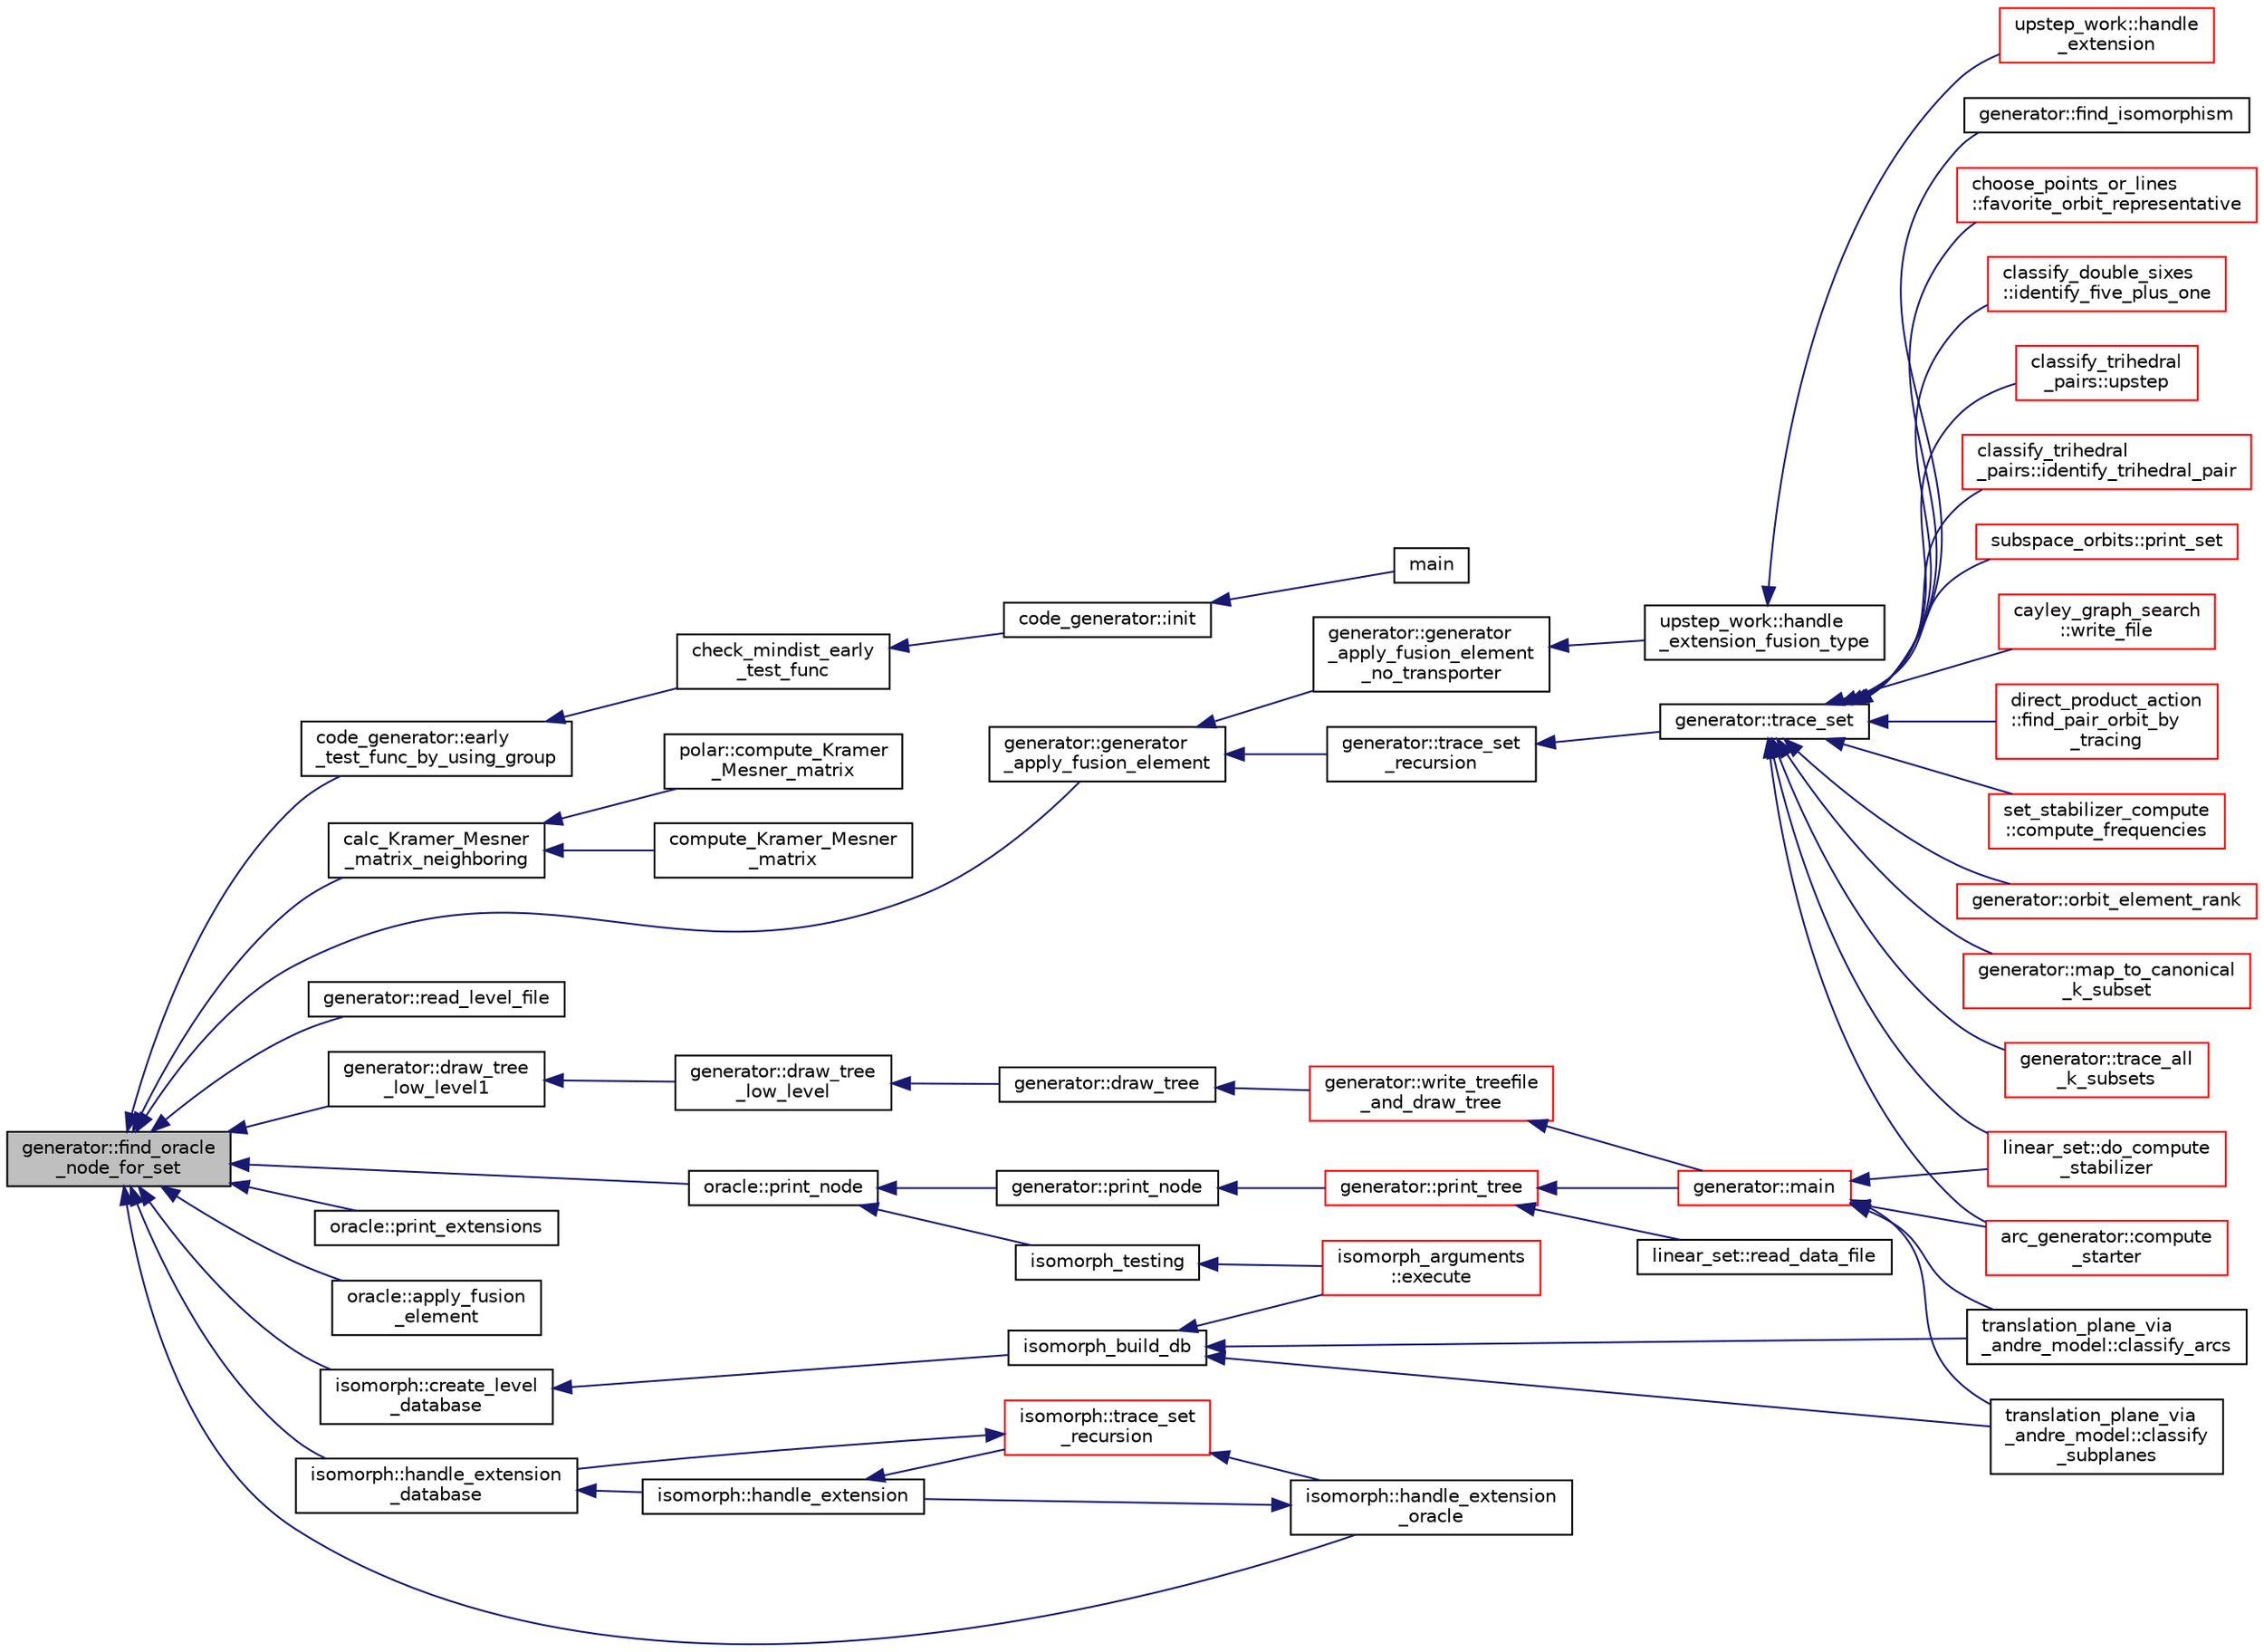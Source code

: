 digraph "generator::find_oracle_node_for_set"
{
  edge [fontname="Helvetica",fontsize="10",labelfontname="Helvetica",labelfontsize="10"];
  node [fontname="Helvetica",fontsize="10",shape=record];
  rankdir="LR";
  Node8081 [label="generator::find_oracle\l_node_for_set",height=0.2,width=0.4,color="black", fillcolor="grey75", style="filled", fontcolor="black"];
  Node8081 -> Node8082 [dir="back",color="midnightblue",fontsize="10",style="solid",fontname="Helvetica"];
  Node8082 [label="code_generator::early\l_test_func_by_using_group",height=0.2,width=0.4,color="black", fillcolor="white", style="filled",URL="$db/d37/classcode__generator.html#a96a6170f5b9a905203ae4d8717750854"];
  Node8082 -> Node8083 [dir="back",color="midnightblue",fontsize="10",style="solid",fontname="Helvetica"];
  Node8083 [label="check_mindist_early\l_test_func",height=0.2,width=0.4,color="black", fillcolor="white", style="filled",URL="$d2/d11/codes_8h.html#a17bf777333c5e6dcb107d8de7ceffe5d"];
  Node8083 -> Node8084 [dir="back",color="midnightblue",fontsize="10",style="solid",fontname="Helvetica"];
  Node8084 [label="code_generator::init",height=0.2,width=0.4,color="black", fillcolor="white", style="filled",URL="$db/d37/classcode__generator.html#acfaa1e8badf6f30255203f499b130af8"];
  Node8084 -> Node8085 [dir="back",color="midnightblue",fontsize="10",style="solid",fontname="Helvetica"];
  Node8085 [label="main",height=0.2,width=0.4,color="black", fillcolor="white", style="filled",URL="$d4/d4f/codes_8_c.html#a217dbf8b442f20279ea00b898af96f52"];
  Node8081 -> Node8086 [dir="back",color="midnightblue",fontsize="10",style="solid",fontname="Helvetica"];
  Node8086 [label="calc_Kramer_Mesner\l_matrix_neighboring",height=0.2,width=0.4,color="black", fillcolor="white", style="filled",URL="$d3/dfb/discreta__global_8_c.html#a6b625d682466fc26907c21e23a378cf8"];
  Node8086 -> Node8087 [dir="back",color="midnightblue",fontsize="10",style="solid",fontname="Helvetica"];
  Node8087 [label="polar::compute_Kramer\l_Mesner_matrix",height=0.2,width=0.4,color="black", fillcolor="white", style="filled",URL="$da/d1c/classpolar.html#ad558a87988ec31179ccfde947e490381"];
  Node8086 -> Node8088 [dir="back",color="midnightblue",fontsize="10",style="solid",fontname="Helvetica"];
  Node8088 [label="compute_Kramer_Mesner\l_matrix",height=0.2,width=0.4,color="black", fillcolor="white", style="filled",URL="$d3/dfb/discreta__global_8_c.html#a549beed551d022bee89ffa9f959ec9fb"];
  Node8081 -> Node8089 [dir="back",color="midnightblue",fontsize="10",style="solid",fontname="Helvetica"];
  Node8089 [label="generator::draw_tree\l_low_level1",height=0.2,width=0.4,color="black", fillcolor="white", style="filled",URL="$d7/d73/classgenerator.html#a05c91a8f773c25fbad2e806201d5f0d3"];
  Node8089 -> Node8090 [dir="back",color="midnightblue",fontsize="10",style="solid",fontname="Helvetica"];
  Node8090 [label="generator::draw_tree\l_low_level",height=0.2,width=0.4,color="black", fillcolor="white", style="filled",URL="$d7/d73/classgenerator.html#a7ec4c0902ecfc19049792b60526ae446"];
  Node8090 -> Node8091 [dir="back",color="midnightblue",fontsize="10",style="solid",fontname="Helvetica"];
  Node8091 [label="generator::draw_tree",height=0.2,width=0.4,color="black", fillcolor="white", style="filled",URL="$d7/d73/classgenerator.html#ae3d68e3de8f4a5decdaef2d8008cd4a6"];
  Node8091 -> Node8092 [dir="back",color="midnightblue",fontsize="10",style="solid",fontname="Helvetica"];
  Node8092 [label="generator::write_treefile\l_and_draw_tree",height=0.2,width=0.4,color="red", fillcolor="white", style="filled",URL="$d7/d73/classgenerator.html#a70c78f45dba413014287e8cde2f7d6b5"];
  Node8092 -> Node8093 [dir="back",color="midnightblue",fontsize="10",style="solid",fontname="Helvetica"];
  Node8093 [label="generator::main",height=0.2,width=0.4,color="red", fillcolor="white", style="filled",URL="$d7/d73/classgenerator.html#a01abff8e9f231bf0d82e2e8e0061f242"];
  Node8093 -> Node8103 [dir="back",color="midnightblue",fontsize="10",style="solid",fontname="Helvetica"];
  Node8103 [label="linear_set::do_compute\l_stabilizer",height=0.2,width=0.4,color="red", fillcolor="white", style="filled",URL="$dd/d86/classlinear__set.html#ae8f58ded28fb5370f4459cca42b7463b"];
  Node8093 -> Node8135 [dir="back",color="midnightblue",fontsize="10",style="solid",fontname="Helvetica"];
  Node8135 [label="arc_generator::compute\l_starter",height=0.2,width=0.4,color="red", fillcolor="white", style="filled",URL="$d4/d21/classarc__generator.html#aad1dcec3a1c302e743d574bd1ac857d9"];
  Node8093 -> Node8148 [dir="back",color="midnightblue",fontsize="10",style="solid",fontname="Helvetica"];
  Node8148 [label="translation_plane_via\l_andre_model::classify_arcs",height=0.2,width=0.4,color="black", fillcolor="white", style="filled",URL="$d1/dcc/classtranslation__plane__via__andre__model.html#ac8f002e812a8b152d41e806688601c5e"];
  Node8093 -> Node8149 [dir="back",color="midnightblue",fontsize="10",style="solid",fontname="Helvetica"];
  Node8149 [label="translation_plane_via\l_andre_model::classify\l_subplanes",height=0.2,width=0.4,color="black", fillcolor="white", style="filled",URL="$d1/dcc/classtranslation__plane__via__andre__model.html#a794fefa95f0a7f7b887133375988ee55"];
  Node8081 -> Node8161 [dir="back",color="midnightblue",fontsize="10",style="solid",fontname="Helvetica"];
  Node8161 [label="generator::read_level_file",height=0.2,width=0.4,color="black", fillcolor="white", style="filled",URL="$d7/d73/classgenerator.html#a2f706a252cb52357a8c214972a50c994"];
  Node8081 -> Node8162 [dir="back",color="midnightblue",fontsize="10",style="solid",fontname="Helvetica"];
  Node8162 [label="generator::generator\l_apply_fusion_element",height=0.2,width=0.4,color="black", fillcolor="white", style="filled",URL="$d7/d73/classgenerator.html#a5e555672da45c6fbc2c5b2d2aa9bb537"];
  Node8162 -> Node8163 [dir="back",color="midnightblue",fontsize="10",style="solid",fontname="Helvetica"];
  Node8163 [label="generator::generator\l_apply_fusion_element\l_no_transporter",height=0.2,width=0.4,color="black", fillcolor="white", style="filled",URL="$d7/d73/classgenerator.html#af24208532adef9662cb46fbb57daa0f5"];
  Node8163 -> Node8164 [dir="back",color="midnightblue",fontsize="10",style="solid",fontname="Helvetica"];
  Node8164 [label="upstep_work::handle\l_extension_fusion_type",height=0.2,width=0.4,color="black", fillcolor="white", style="filled",URL="$d2/dd6/classupstep__work.html#a36d44fd802b8b56c9ae1d64485e5f396"];
  Node8164 -> Node8165 [dir="back",color="midnightblue",fontsize="10",style="solid",fontname="Helvetica"];
  Node8165 [label="upstep_work::handle\l_extension",height=0.2,width=0.4,color="red", fillcolor="white", style="filled",URL="$d2/dd6/classupstep__work.html#ad8ba22a74e9884f92e11340b24e6a6d6"];
  Node8162 -> Node8169 [dir="back",color="midnightblue",fontsize="10",style="solid",fontname="Helvetica"];
  Node8169 [label="generator::trace_set\l_recursion",height=0.2,width=0.4,color="black", fillcolor="white", style="filled",URL="$d7/d73/classgenerator.html#aede118133e199ff6a1a381c7da8366b4"];
  Node8169 -> Node8170 [dir="back",color="midnightblue",fontsize="10",style="solid",fontname="Helvetica"];
  Node8170 [label="generator::trace_set",height=0.2,width=0.4,color="black", fillcolor="white", style="filled",URL="$d7/d73/classgenerator.html#ae34b55cbb999d9b2aa9dacc8748de0b2"];
  Node8170 -> Node8171 [dir="back",color="midnightblue",fontsize="10",style="solid",fontname="Helvetica"];
  Node8171 [label="cayley_graph_search\l::write_file",height=0.2,width=0.4,color="red", fillcolor="white", style="filled",URL="$de/dae/classcayley__graph__search.html#a428879782c317f9a4f9524ea5d16072b"];
  Node8170 -> Node8172 [dir="back",color="midnightblue",fontsize="10",style="solid",fontname="Helvetica"];
  Node8172 [label="direct_product_action\l::find_pair_orbit_by\l_tracing",height=0.2,width=0.4,color="red", fillcolor="white", style="filled",URL="$d3/d78/classdirect__product__action.html#a3be00d7f58784ee6afd8c932fa5b7ecb"];
  Node8170 -> Node8103 [dir="back",color="midnightblue",fontsize="10",style="solid",fontname="Helvetica"];
  Node8170 -> Node8174 [dir="back",color="midnightblue",fontsize="10",style="solid",fontname="Helvetica"];
  Node8174 [label="set_stabilizer_compute\l::compute_frequencies",height=0.2,width=0.4,color="red", fillcolor="white", style="filled",URL="$d8/dc6/classset__stabilizer__compute.html#a459b73693d4f42700e03475f378c7e55"];
  Node8170 -> Node8175 [dir="back",color="midnightblue",fontsize="10",style="solid",fontname="Helvetica"];
  Node8175 [label="generator::orbit_element_rank",height=0.2,width=0.4,color="red", fillcolor="white", style="filled",URL="$d7/d73/classgenerator.html#a98e10a923dffa737fdb6ebc703d53fae"];
  Node8170 -> Node8178 [dir="back",color="midnightblue",fontsize="10",style="solid",fontname="Helvetica"];
  Node8178 [label="generator::map_to_canonical\l_k_subset",height=0.2,width=0.4,color="red", fillcolor="white", style="filled",URL="$d7/d73/classgenerator.html#acb86c3093119ba960ff942427d86f4e6"];
  Node8170 -> Node8186 [dir="back",color="midnightblue",fontsize="10",style="solid",fontname="Helvetica"];
  Node8186 [label="generator::trace_all\l_k_subsets",height=0.2,width=0.4,color="red", fillcolor="white", style="filled",URL="$d7/d73/classgenerator.html#a1fd0b36d851eb2d4e9042b8a25b951c0"];
  Node8170 -> Node8189 [dir="back",color="midnightblue",fontsize="10",style="solid",fontname="Helvetica"];
  Node8189 [label="generator::find_isomorphism",height=0.2,width=0.4,color="black", fillcolor="white", style="filled",URL="$d7/d73/classgenerator.html#a12bc0e823d0faf0e38e7b28d279339ac"];
  Node8170 -> Node8135 [dir="back",color="midnightblue",fontsize="10",style="solid",fontname="Helvetica"];
  Node8170 -> Node8190 [dir="back",color="midnightblue",fontsize="10",style="solid",fontname="Helvetica"];
  Node8190 [label="choose_points_or_lines\l::favorite_orbit_representative",height=0.2,width=0.4,color="red", fillcolor="white", style="filled",URL="$d6/d75/classchoose__points__or__lines.html#ae2f603d9869c63a6ede08afc8e2da234"];
  Node8170 -> Node8192 [dir="back",color="midnightblue",fontsize="10",style="solid",fontname="Helvetica"];
  Node8192 [label="classify_double_sixes\l::identify_five_plus_one",height=0.2,width=0.4,color="red", fillcolor="white", style="filled",URL="$dd/d23/classclassify__double__sixes.html#aa78728c03ff9c37c26413c3d1ebac85a"];
  Node8170 -> Node8200 [dir="back",color="midnightblue",fontsize="10",style="solid",fontname="Helvetica"];
  Node8200 [label="classify_trihedral\l_pairs::upstep",height=0.2,width=0.4,color="red", fillcolor="white", style="filled",URL="$d1/d21/classclassify__trihedral__pairs.html#a4134a82fca1d3962311921731ce001eb"];
  Node8170 -> Node8201 [dir="back",color="midnightblue",fontsize="10",style="solid",fontname="Helvetica"];
  Node8201 [label="classify_trihedral\l_pairs::identify_trihedral_pair",height=0.2,width=0.4,color="red", fillcolor="white", style="filled",URL="$d1/d21/classclassify__trihedral__pairs.html#a1a85f616b5043da9f7e585868b0d191d"];
  Node8170 -> Node8209 [dir="back",color="midnightblue",fontsize="10",style="solid",fontname="Helvetica"];
  Node8209 [label="subspace_orbits::print_set",height=0.2,width=0.4,color="red", fillcolor="white", style="filled",URL="$d2/d9f/classsubspace__orbits.html#a25e7fad26b5e83ab2464bcfeb50572aa"];
  Node8081 -> Node8213 [dir="back",color="midnightblue",fontsize="10",style="solid",fontname="Helvetica"];
  Node8213 [label="oracle::print_node",height=0.2,width=0.4,color="black", fillcolor="white", style="filled",URL="$d7/da7/classoracle.html#a8df91a7021b0e44a5c535515aa9c2062"];
  Node8213 -> Node8214 [dir="back",color="midnightblue",fontsize="10",style="solid",fontname="Helvetica"];
  Node8214 [label="generator::print_node",height=0.2,width=0.4,color="black", fillcolor="white", style="filled",URL="$d7/d73/classgenerator.html#a1e3711f29fa53013750b2009e549ba49"];
  Node8214 -> Node8215 [dir="back",color="midnightblue",fontsize="10",style="solid",fontname="Helvetica"];
  Node8215 [label="generator::print_tree",height=0.2,width=0.4,color="red", fillcolor="white", style="filled",URL="$d7/d73/classgenerator.html#a4d50a3584d53209baf2bf7d7b9ba31f8"];
  Node8215 -> Node8216 [dir="back",color="midnightblue",fontsize="10",style="solid",fontname="Helvetica"];
  Node8216 [label="linear_set::read_data_file",height=0.2,width=0.4,color="black", fillcolor="white", style="filled",URL="$dd/d86/classlinear__set.html#a9a5cd28cc81be7ee41002b2e3114c2cb"];
  Node8215 -> Node8093 [dir="back",color="midnightblue",fontsize="10",style="solid",fontname="Helvetica"];
  Node8213 -> Node8224 [dir="back",color="midnightblue",fontsize="10",style="solid",fontname="Helvetica"];
  Node8224 [label="isomorph_testing",height=0.2,width=0.4,color="black", fillcolor="white", style="filled",URL="$d4/d7e/isomorph__global_8_c.html#a5a73cbe9f89c4727f086482ee2d238f9"];
  Node8224 -> Node8132 [dir="back",color="midnightblue",fontsize="10",style="solid",fontname="Helvetica"];
  Node8132 [label="isomorph_arguments\l::execute",height=0.2,width=0.4,color="red", fillcolor="white", style="filled",URL="$d5/de4/classisomorph__arguments.html#aa85e472d14906abdd5672dc66027583e"];
  Node8081 -> Node8225 [dir="back",color="midnightblue",fontsize="10",style="solid",fontname="Helvetica"];
  Node8225 [label="oracle::print_extensions",height=0.2,width=0.4,color="black", fillcolor="white", style="filled",URL="$d7/da7/classoracle.html#a0f52757cf7b3c1bf5c0d96811ac3a858"];
  Node8081 -> Node8226 [dir="back",color="midnightblue",fontsize="10",style="solid",fontname="Helvetica"];
  Node8226 [label="oracle::apply_fusion\l_element",height=0.2,width=0.4,color="black", fillcolor="white", style="filled",URL="$d7/da7/classoracle.html#a934dc7bfa4c5ad2086ce7c63de5ba536"];
  Node8081 -> Node8227 [dir="back",color="midnightblue",fontsize="10",style="solid",fontname="Helvetica"];
  Node8227 [label="isomorph::create_level\l_database",height=0.2,width=0.4,color="black", fillcolor="white", style="filled",URL="$d3/d5f/classisomorph.html#a15a452310bd3189f10f34c7dd7085e69"];
  Node8227 -> Node8228 [dir="back",color="midnightblue",fontsize="10",style="solid",fontname="Helvetica"];
  Node8228 [label="isomorph_build_db",height=0.2,width=0.4,color="black", fillcolor="white", style="filled",URL="$d4/d7e/isomorph__global_8_c.html#a12eb18567e79a7978cb4f9e80d2055ac"];
  Node8228 -> Node8148 [dir="back",color="midnightblue",fontsize="10",style="solid",fontname="Helvetica"];
  Node8228 -> Node8149 [dir="back",color="midnightblue",fontsize="10",style="solid",fontname="Helvetica"];
  Node8228 -> Node8132 [dir="back",color="midnightblue",fontsize="10",style="solid",fontname="Helvetica"];
  Node8081 -> Node8229 [dir="back",color="midnightblue",fontsize="10",style="solid",fontname="Helvetica"];
  Node8229 [label="isomorph::handle_extension\l_database",height=0.2,width=0.4,color="black", fillcolor="white", style="filled",URL="$d3/d5f/classisomorph.html#ad98512c3c74bafd90d4d23cf048ebc2e"];
  Node8229 -> Node8230 [dir="back",color="midnightblue",fontsize="10",style="solid",fontname="Helvetica"];
  Node8230 [label="isomorph::handle_extension",height=0.2,width=0.4,color="black", fillcolor="white", style="filled",URL="$d3/d5f/classisomorph.html#add6e954f5b8fdcbd11c4743afb44531b"];
  Node8230 -> Node8231 [dir="back",color="midnightblue",fontsize="10",style="solid",fontname="Helvetica"];
  Node8231 [label="isomorph::trace_set\l_recursion",height=0.2,width=0.4,color="red", fillcolor="white", style="filled",URL="$d3/d5f/classisomorph.html#a8ef29320b04d7ca09212706e47b013b9"];
  Node8231 -> Node8229 [dir="back",color="midnightblue",fontsize="10",style="solid",fontname="Helvetica"];
  Node8231 -> Node8247 [dir="back",color="midnightblue",fontsize="10",style="solid",fontname="Helvetica"];
  Node8247 [label="isomorph::handle_extension\l_oracle",height=0.2,width=0.4,color="black", fillcolor="white", style="filled",URL="$d3/d5f/classisomorph.html#acc99e89e75ae8f8ddf2d5d5160363c6e"];
  Node8247 -> Node8230 [dir="back",color="midnightblue",fontsize="10",style="solid",fontname="Helvetica"];
  Node8081 -> Node8247 [dir="back",color="midnightblue",fontsize="10",style="solid",fontname="Helvetica"];
}
